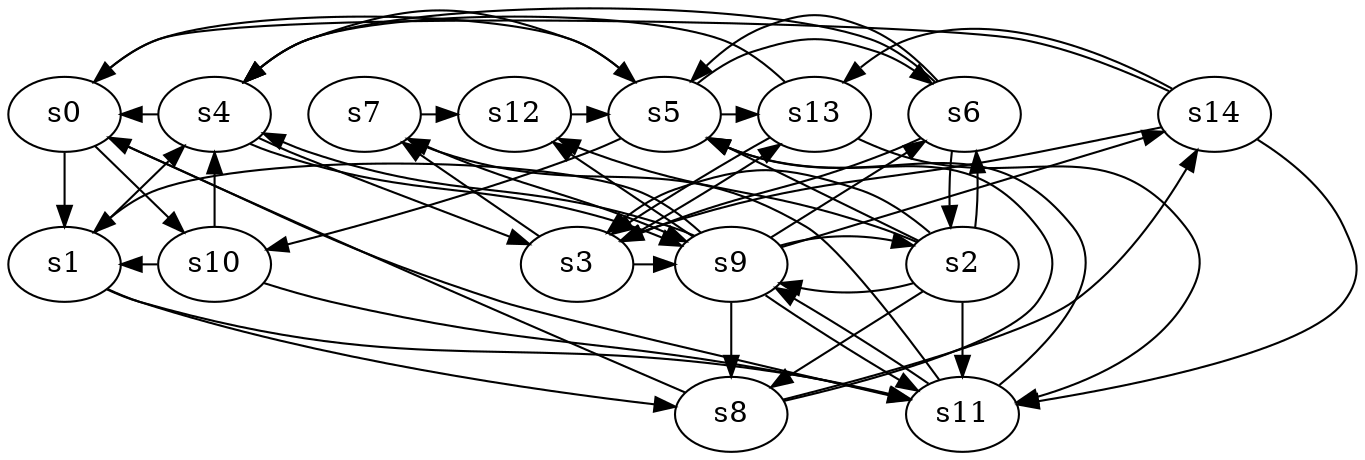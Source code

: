 digraph game_0815_complex_15 {
    s0 [name="s0", player=0];
    s1 [name="s1", player=1, target=1];
    s2 [name="s2", player=1];
    s3 [name="s3", player=1];
    s4 [name="s4", player=1, target=1];
    s5 [name="s5", player=1];
    s6 [name="s6", player=1];
    s7 [name="s7", player=1, target=1];
    s8 [name="s8", player=0];
    s9 [name="s9", player=0];
    s10 [name="s10", player=1, target=1];
    s11 [name="s11", player=0];
    s12 [name="s12", player=1];
    s13 [name="s13", player=0, target=1];
    s14 [name="s14", player=0];

    s0 -> s1;
    s0 -> s5 [constraint="!(time % 5 == 0)"];
    s0 -> s10;
    s0 -> s11 [constraint="time % 2 == 1"];
    s1 -> s4 [constraint="!(time % 2 == 1)"];
    s1 -> s8;
    s1 -> s11 [constraint="time % 4 == 0 && time % 3 == 2"];
    s2 -> s3 [constraint="time % 6 == 4"];
    s2 -> s5 [constraint="time % 4 == 0 && time % 4 == 3"];
    s2 -> s6 [constraint="time % 4 == 3 && time % 4 == 0"];
    s2 -> s8;
    s2 -> s9 [constraint="time % 3 == 0 && time % 5 == 3"];
    s2 -> s11;
    s2 -> s12 [constraint="!(time % 2 == 0)"];
    s3 -> s7 [constraint="time == 5 || time == 7 || time == 13 || time == 17"];
    s3 -> s9 [constraint="time == 2 || time == 11 || time == 20 || time == 22"];
    s3 -> s13 [constraint="!(time % 6 == 3)"];
    s4 -> s0 [constraint="!(time % 3 == 1)"];
    s4 -> s3;
    s4 -> s9 [constraint="time == 2 || time == 23"];
    s5 -> s4 [constraint="!(time % 4 == 1)"];
    s5 -> s6 [constraint="time == 11 || time == 18"];
    s5 -> s10 [constraint="time == 5"];
    s5 -> s13 [constraint="time % 4 == 3"];
    s6 -> s2;
    s6 -> s3 [constraint="!(time % 5 == 0)"];
    s6 -> s4 [constraint="time == 14"];
    s6 -> s5 [constraint="time == 1 || time == 2 || time == 4 || time == 9 || time == 14"];
    s7 -> s9 [constraint="!(time % 4 == 0)"];
    s7 -> s12 [constraint="time % 7 == 0"];
    s8 -> s0 [constraint="!(time % 6 == 1)"];
    s8 -> s5 [constraint="time % 8 == 6"];
    s8 -> s14 [constraint="time % 5 == 0 || time % 2 == 0"];
    s9 -> s1 [constraint="time % 5 == 2 || time % 4 == 0"];
    s9 -> s2 [constraint="time % 3 == 0"];
    s9 -> s4 [constraint="!(time % 4 == 3)"];
    s9 -> s6 [constraint="time == 0 || time == 6 || time == 8 || time == 11 || time == 20"];
    s9 -> s8;
    s9 -> s11 [constraint="!(time % 4 == 2)"];
    s9 -> s12 [constraint="time == 8 || time == 13 || time == 15 || time == 24"];
    s9 -> s14 [constraint="time == 13 || time == 15 || time == 20 || time == 22 || time == 24"];
    s10 -> s1 [constraint="time % 4 == 2 && time % 4 == 3"];
    s10 -> s4 [constraint="time == 7 || time == 12 || time == 15 || time == 19"];
    s10 -> s11 [constraint="time % 2 == 1 && time % 3 == 2"];
    s11 -> s5 [constraint="!(time % 5 == 3)"];
    s11 -> s7 [constraint="time % 3 == 1"];
    s11 -> s9 [constraint="time == 11 || time == 20"];
    s12 -> s5 [constraint="time % 4 == 1"];
    s13 -> s3;
    s13 -> s4 [constraint="!(time % 5 == 4)"];
    s13 -> s11 [constraint="time % 3 == 2 && time % 3 == 1"];
    s14 -> s0 [constraint="!(time % 4 == 1)"];
    s14 -> s3 [constraint="time == 3 || time == 10 || time == 12 || time == 13"];
    s14 -> s11 [constraint="time % 2 == 1 && time % 5 == 2"];
    s14 -> s13 [constraint="time % 4 == 2 && time % 3 == 2"];
}
